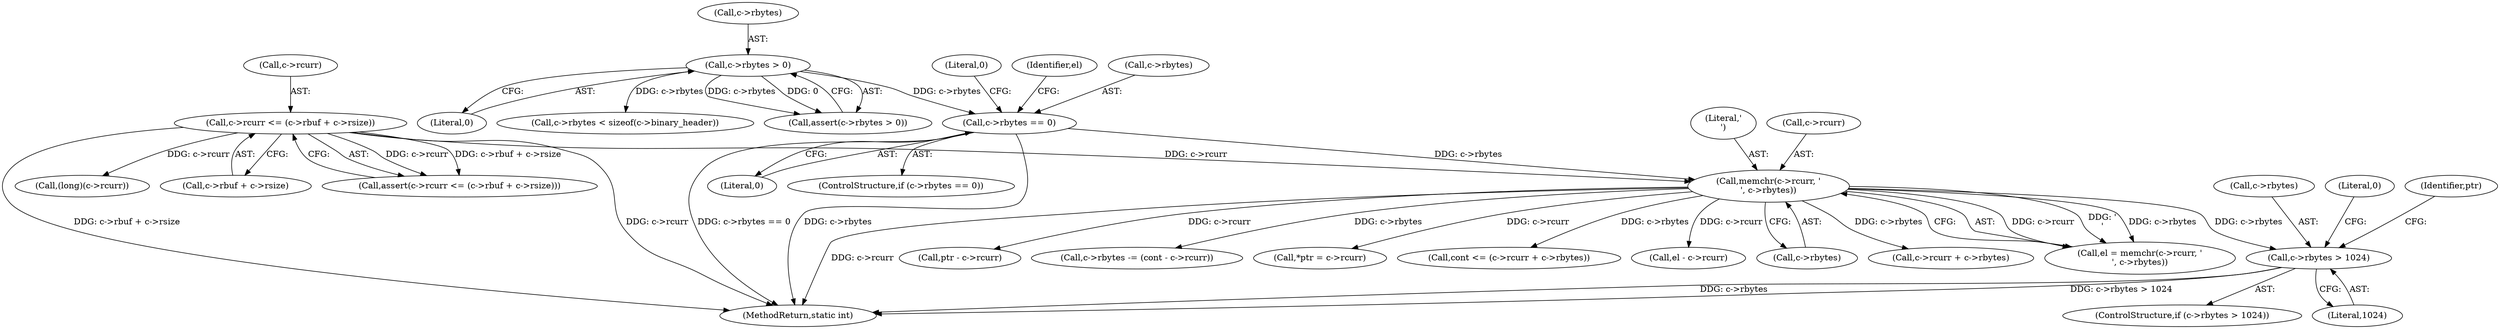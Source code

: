 digraph "0_memcached_d9cd01ede97f4145af9781d448c62a3318952719@pointer" {
"1000497" [label="(Call,c->rbytes > 1024)"];
"1000484" [label="(Call,memchr(c->rcurr, '\n', c->rbytes))"];
"1000115" [label="(Call,c->rcurr <= (c->rbuf + c->rsize))"];
"1000475" [label="(Call,c->rbytes == 0)"];
"1000127" [label="(Call,c->rbytes > 0)"];
"1000573" [label="(Call,c->rcurr + c->rbytes)"];
"1000481" [label="(Literal,0)"];
"1000498" [label="(Call,c->rbytes)"];
"1000211" [label="(Call,(long)(c->rcurr))"];
"1000119" [label="(Call,c->rbuf + c->rsize)"];
"1000482" [label="(Call,el = memchr(c->rcurr, '\n', c->rbytes))"];
"1000484" [label="(Call,memchr(c->rcurr, '\n', c->rbytes))"];
"1000520" [label="(Call,ptr - c->rcurr)"];
"1000585" [label="(Call,c->rbytes -= (cont - c->rcurr))"];
"1000114" [label="(Call,assert(c->rcurr <= (c->rbuf + c->rsize)))"];
"1000479" [label="(Literal,0)"];
"1000613" [label="(MethodReturn,static int)"];
"1000488" [label="(Literal,'\n')"];
"1000504" [label="(Call,*ptr = c->rcurr)"];
"1000115" [label="(Call,c->rcurr <= (c->rbuf + c->rsize))"];
"1000126" [label="(Call,assert(c->rbytes > 0))"];
"1000496" [label="(ControlStructure,if (c->rbytes > 1024))"];
"1000542" [label="(Literal,0)"];
"1000571" [label="(Call,cont <= (c->rcurr + c->rbytes))"];
"1000497" [label="(Call,c->rbytes > 1024)"];
"1000475" [label="(Call,c->rbytes == 0)"];
"1000485" [label="(Call,c->rcurr)"];
"1000474" [label="(ControlStructure,if (c->rbytes == 0))"];
"1000116" [label="(Call,c->rcurr)"];
"1000128" [label="(Call,c->rbytes)"];
"1000551" [label="(Call,el - c->rcurr)"];
"1000483" [label="(Identifier,el)"];
"1000127" [label="(Call,c->rbytes > 0)"];
"1000501" [label="(Literal,1024)"];
"1000131" [label="(Literal,0)"];
"1000489" [label="(Call,c->rbytes)"];
"1000476" [label="(Call,c->rbytes)"];
"1000195" [label="(Call,c->rbytes < sizeof(c->binary_header))"];
"1000505" [label="(Identifier,ptr)"];
"1000497" -> "1000496"  [label="AST: "];
"1000497" -> "1000501"  [label="CFG: "];
"1000498" -> "1000497"  [label="AST: "];
"1000501" -> "1000497"  [label="AST: "];
"1000505" -> "1000497"  [label="CFG: "];
"1000542" -> "1000497"  [label="CFG: "];
"1000497" -> "1000613"  [label="DDG: c->rbytes"];
"1000497" -> "1000613"  [label="DDG: c->rbytes > 1024"];
"1000484" -> "1000497"  [label="DDG: c->rbytes"];
"1000484" -> "1000482"  [label="AST: "];
"1000484" -> "1000489"  [label="CFG: "];
"1000485" -> "1000484"  [label="AST: "];
"1000488" -> "1000484"  [label="AST: "];
"1000489" -> "1000484"  [label="AST: "];
"1000482" -> "1000484"  [label="CFG: "];
"1000484" -> "1000613"  [label="DDG: c->rcurr"];
"1000484" -> "1000482"  [label="DDG: c->rcurr"];
"1000484" -> "1000482"  [label="DDG: '\n'"];
"1000484" -> "1000482"  [label="DDG: c->rbytes"];
"1000115" -> "1000484"  [label="DDG: c->rcurr"];
"1000475" -> "1000484"  [label="DDG: c->rbytes"];
"1000484" -> "1000504"  [label="DDG: c->rcurr"];
"1000484" -> "1000520"  [label="DDG: c->rcurr"];
"1000484" -> "1000551"  [label="DDG: c->rcurr"];
"1000484" -> "1000571"  [label="DDG: c->rbytes"];
"1000484" -> "1000573"  [label="DDG: c->rbytes"];
"1000484" -> "1000585"  [label="DDG: c->rbytes"];
"1000115" -> "1000114"  [label="AST: "];
"1000115" -> "1000119"  [label="CFG: "];
"1000116" -> "1000115"  [label="AST: "];
"1000119" -> "1000115"  [label="AST: "];
"1000114" -> "1000115"  [label="CFG: "];
"1000115" -> "1000613"  [label="DDG: c->rbuf + c->rsize"];
"1000115" -> "1000613"  [label="DDG: c->rcurr"];
"1000115" -> "1000114"  [label="DDG: c->rcurr"];
"1000115" -> "1000114"  [label="DDG: c->rbuf + c->rsize"];
"1000115" -> "1000211"  [label="DDG: c->rcurr"];
"1000475" -> "1000474"  [label="AST: "];
"1000475" -> "1000479"  [label="CFG: "];
"1000476" -> "1000475"  [label="AST: "];
"1000479" -> "1000475"  [label="AST: "];
"1000481" -> "1000475"  [label="CFG: "];
"1000483" -> "1000475"  [label="CFG: "];
"1000475" -> "1000613"  [label="DDG: c->rbytes"];
"1000475" -> "1000613"  [label="DDG: c->rbytes == 0"];
"1000127" -> "1000475"  [label="DDG: c->rbytes"];
"1000127" -> "1000126"  [label="AST: "];
"1000127" -> "1000131"  [label="CFG: "];
"1000128" -> "1000127"  [label="AST: "];
"1000131" -> "1000127"  [label="AST: "];
"1000126" -> "1000127"  [label="CFG: "];
"1000127" -> "1000126"  [label="DDG: c->rbytes"];
"1000127" -> "1000126"  [label="DDG: 0"];
"1000127" -> "1000195"  [label="DDG: c->rbytes"];
}
